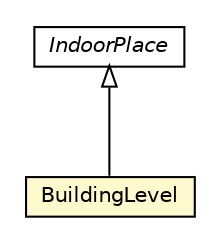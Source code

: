 #!/usr/local/bin/dot
#
# Class diagram 
# Generated by UMLGraph version R5_6-24-gf6e263 (http://www.umlgraph.org/)
#

digraph G {
	edge [fontname="Helvetica",fontsize=10,labelfontname="Helvetica",labelfontsize=10];
	node [fontname="Helvetica",fontsize=10,shape=plaintext];
	nodesep=0.25;
	ranksep=0.5;
	// org.universAAL.ontology.location.indoor.BuildingLevel
	c2527546 [label=<<table title="org.universAAL.ontology.location.indoor.BuildingLevel" border="0" cellborder="1" cellspacing="0" cellpadding="2" port="p" bgcolor="lemonChiffon" href="./BuildingLevel.html">
		<tr><td><table border="0" cellspacing="0" cellpadding="1">
<tr><td align="center" balign="center"> BuildingLevel </td></tr>
		</table></td></tr>
		</table>>, URL="./BuildingLevel.html", fontname="Helvetica", fontcolor="black", fontsize=10.0];
	// org.universAAL.ontology.location.indoor.IndoorPlace
	c2527550 [label=<<table title="org.universAAL.ontology.location.indoor.IndoorPlace" border="0" cellborder="1" cellspacing="0" cellpadding="2" port="p" href="./IndoorPlace.html">
		<tr><td><table border="0" cellspacing="0" cellpadding="1">
<tr><td align="center" balign="center"><font face="Helvetica-Oblique"> IndoorPlace </font></td></tr>
		</table></td></tr>
		</table>>, URL="./IndoorPlace.html", fontname="Helvetica", fontcolor="black", fontsize=10.0];
	//org.universAAL.ontology.location.indoor.BuildingLevel extends org.universAAL.ontology.location.indoor.IndoorPlace
	c2527550:p -> c2527546:p [dir=back,arrowtail=empty];
}

